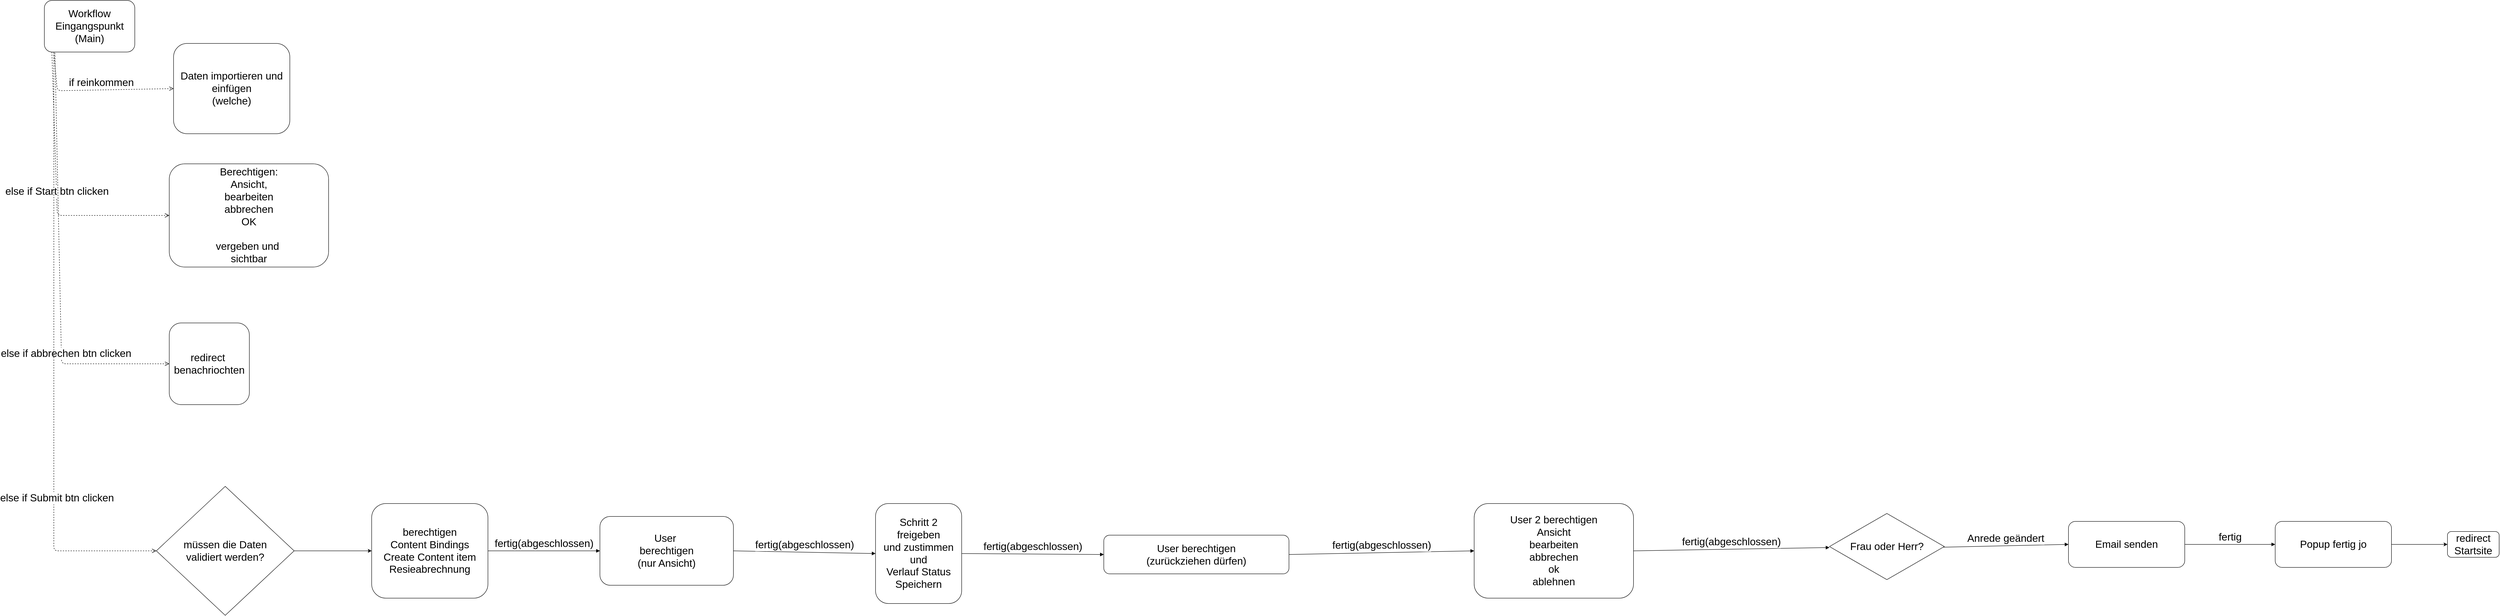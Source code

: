 <mxfile version="13.9.7" type="github">
  <diagram id="70bfVvZdJQQgJL3tboRI" name="Page-1">
    <mxGraphModel dx="3020" dy="1890" grid="1" gridSize="10" guides="1" tooltips="1" connect="1" arrows="1" fold="1" page="1" pageScale="1" pageWidth="827" pageHeight="1169" math="0" shadow="0">
      <root>
        <mxCell id="0" />
        <mxCell id="1" parent="0" />
        <mxCell id="ZdR_tYWf37mToOd-I0VG-1" value="Workflow Eingangspunkt (Main)" style="rounded=1;whiteSpace=wrap;html=1;fontSize=24;" vertex="1" parent="1">
          <mxGeometry x="270" y="200" width="210" height="120" as="geometry" />
        </mxCell>
        <mxCell id="ZdR_tYWf37mToOd-I0VG-2" value="Daten importieren und einfügen&lt;br style=&quot;font-size: 24px;&quot;&gt;(welche)" style="rounded=1;whiteSpace=wrap;html=1;fontSize=24;" vertex="1" parent="1">
          <mxGeometry x="570" y="300" width="270" height="210" as="geometry" />
        </mxCell>
        <mxCell id="ZdR_tYWf37mToOd-I0VG-4" value="Berechtigen:&lt;br style=&quot;font-size: 24px;&quot;&gt;Ansicht, &lt;br style=&quot;font-size: 24px;&quot;&gt;bearbeiten&lt;br style=&quot;font-size: 24px;&quot;&gt;abbrechen&lt;br style=&quot;font-size: 24px;&quot;&gt;OK&lt;br style=&quot;font-size: 24px;&quot;&gt;&lt;br style=&quot;font-size: 24px;&quot;&gt;vergeben und&amp;nbsp;&lt;br style=&quot;font-size: 24px;&quot;&gt;sichtbar" style="rounded=1;whiteSpace=wrap;html=1;fontSize=24;" vertex="1" parent="1">
          <mxGeometry x="560" y="580" width="370" height="240" as="geometry" />
        </mxCell>
        <mxCell id="ZdR_tYWf37mToOd-I0VG-6" value="else if Start btn clicken" style="html=1;verticalAlign=bottom;endArrow=open;dashed=1;endSize=8;exitX=0.083;exitY=1;exitDx=0;exitDy=0;exitPerimeter=0;entryX=0;entryY=0.5;entryDx=0;entryDy=0;fontSize=24;" edge="1" parent="1" source="ZdR_tYWf37mToOd-I0VG-1" target="ZdR_tYWf37mToOd-I0VG-4">
          <mxGeometry x="0.067" relative="1" as="geometry">
            <mxPoint x="302.96" y="331.98" as="sourcePoint" />
            <mxPoint x="350" y="420" as="targetPoint" />
            <Array as="points">
              <mxPoint x="300" y="700" />
            </Array>
            <mxPoint as="offset" />
          </mxGeometry>
        </mxCell>
        <mxCell id="ZdR_tYWf37mToOd-I0VG-8" value="else if abbrechen btn clicken" style="html=1;verticalAlign=bottom;endArrow=open;dashed=1;endSize=8;exitX=0.117;exitY=1.017;exitDx=0;exitDy=0;exitPerimeter=0;fontSize=24;entryX=0;entryY=0.5;entryDx=0;entryDy=0;" edge="1" parent="1" source="ZdR_tYWf37mToOd-I0VG-1" target="ZdR_tYWf37mToOd-I0VG-10">
          <mxGeometry x="0.508" y="7" relative="1" as="geometry">
            <mxPoint x="306.96" y="330" as="sourcePoint" />
            <mxPoint x="354" y="758.98" as="targetPoint" />
            <Array as="points">
              <mxPoint x="310" y="1045" />
            </Array>
            <mxPoint as="offset" />
          </mxGeometry>
        </mxCell>
        <mxCell id="ZdR_tYWf37mToOd-I0VG-10" value="redirect&amp;nbsp;&lt;br style=&quot;font-size: 24px;&quot;&gt;benachriochten" style="rounded=1;whiteSpace=wrap;html=1;fontSize=24;" vertex="1" parent="1">
          <mxGeometry x="560" y="950" width="186" height="190" as="geometry" />
        </mxCell>
        <mxCell id="ZdR_tYWf37mToOd-I0VG-11" value="else if Submit btn clicken" style="html=1;verticalAlign=bottom;endArrow=open;dashed=1;endSize=8;exitX=0.105;exitY=1.008;exitDx=0;exitDy=0;exitPerimeter=0;fontSize=24;entryX=0;entryY=0.5;entryDx=0;entryDy=0;" edge="1" parent="1" source="ZdR_tYWf37mToOd-I0VG-1" target="ZdR_tYWf37mToOd-I0VG-14">
          <mxGeometry x="0.508" y="7" relative="1" as="geometry">
            <mxPoint x="304.57" y="332.04" as="sourcePoint" />
            <mxPoint x="580" y="1330" as="targetPoint" />
            <Array as="points">
              <mxPoint x="292" y="1480" />
            </Array>
            <mxPoint as="offset" />
          </mxGeometry>
        </mxCell>
        <mxCell id="ZdR_tYWf37mToOd-I0VG-13" value="if reinkommen" style="html=1;verticalAlign=bottom;endArrow=open;dashed=1;endSize=8;exitX=0.105;exitY=1;exitDx=0;exitDy=0;exitPerimeter=0;fontSize=24;entryX=0;entryY=0.5;entryDx=0;entryDy=0;" edge="1" parent="1" source="ZdR_tYWf37mToOd-I0VG-1" target="ZdR_tYWf37mToOd-I0VG-2">
          <mxGeometry x="0.067" relative="1" as="geometry">
            <mxPoint x="287.43" y="30" as="sourcePoint" />
            <mxPoint x="570" y="410" as="targetPoint" />
            <Array as="points">
              <mxPoint x="300" y="410" />
            </Array>
            <mxPoint as="offset" />
          </mxGeometry>
        </mxCell>
        <mxCell id="ZdR_tYWf37mToOd-I0VG-16" style="edgeStyle=orthogonalEdgeStyle;rounded=0;orthogonalLoop=1;jettySize=auto;html=1;fontSize=24;" edge="1" parent="1" source="ZdR_tYWf37mToOd-I0VG-14" target="ZdR_tYWf37mToOd-I0VG-15">
          <mxGeometry relative="1" as="geometry" />
        </mxCell>
        <mxCell id="ZdR_tYWf37mToOd-I0VG-14" value="&lt;span style=&quot;font-size: 24px;&quot;&gt;müssen die Daten &lt;br style=&quot;font-size: 24px;&quot;&gt;validiert werden?&lt;/span&gt;" style="rhombus;whiteSpace=wrap;html=1;fontSize=24;" vertex="1" parent="1">
          <mxGeometry x="530" y="1330" width="320" height="300" as="geometry" />
        </mxCell>
        <mxCell id="ZdR_tYWf37mToOd-I0VG-15" value="berechtigen&lt;br style=&quot;font-size: 24px;&quot;&gt;Content Bindings&lt;br style=&quot;font-size: 24px;&quot;&gt;Create Content item&lt;br style=&quot;font-size: 24px;&quot;&gt;Resieabrechnung" style="rounded=1;whiteSpace=wrap;html=1;fontSize=24;" vertex="1" parent="1">
          <mxGeometry x="1030" y="1370" width="270" height="220" as="geometry" />
        </mxCell>
        <mxCell id="ZdR_tYWf37mToOd-I0VG-17" value="fertig(abgeschlossen)" style="html=1;verticalAlign=bottom;endArrow=block;fontSize=24;exitX=1;exitY=0.5;exitDx=0;exitDy=0;entryX=0;entryY=0.5;entryDx=0;entryDy=0;" edge="1" parent="1" source="ZdR_tYWf37mToOd-I0VG-15" target="ZdR_tYWf37mToOd-I0VG-18">
          <mxGeometry width="80" relative="1" as="geometry">
            <mxPoint x="1350" y="1470" as="sourcePoint" />
            <mxPoint x="1430" y="1470" as="targetPoint" />
          </mxGeometry>
        </mxCell>
        <mxCell id="ZdR_tYWf37mToOd-I0VG-18" value="User&amp;nbsp;&lt;br style=&quot;font-size: 24px;&quot;&gt;berechtigen&lt;br style=&quot;font-size: 24px;&quot;&gt;(nur Ansicht)" style="rounded=1;whiteSpace=wrap;html=1;fontSize=24;" vertex="1" parent="1">
          <mxGeometry x="1560" y="1400" width="310" height="160" as="geometry" />
        </mxCell>
        <mxCell id="ZdR_tYWf37mToOd-I0VG-19" value="fertig(abgeschlossen)" style="html=1;verticalAlign=bottom;endArrow=block;fontSize=24;exitX=1;exitY=0.5;exitDx=0;exitDy=0;entryX=0;entryY=0.5;entryDx=0;entryDy=0;" edge="1" parent="1" source="ZdR_tYWf37mToOd-I0VG-18" target="ZdR_tYWf37mToOd-I0VG-20">
          <mxGeometry width="80" relative="1" as="geometry">
            <mxPoint x="2030" y="1479.5" as="sourcePoint" />
            <mxPoint x="2440" y="1479.5" as="targetPoint" />
          </mxGeometry>
        </mxCell>
        <mxCell id="ZdR_tYWf37mToOd-I0VG-20" value="Schritt 2&lt;br style=&quot;font-size: 24px;&quot;&gt;freigeben &lt;br style=&quot;font-size: 24px;&quot;&gt;und zustimmen&lt;br style=&quot;font-size: 24px;&quot;&gt;und&lt;br style=&quot;font-size: 24px;&quot;&gt;Verlauf Status Speichern" style="rounded=1;whiteSpace=wrap;html=1;fontSize=24;" vertex="1" parent="1">
          <mxGeometry x="2200" y="1370" width="200" height="232.5" as="geometry" />
        </mxCell>
        <mxCell id="ZdR_tYWf37mToOd-I0VG-21" value="fertig(abgeschlossen)" style="html=1;verticalAlign=bottom;endArrow=block;fontSize=24;exitX=1;exitY=0.5;exitDx=0;exitDy=0;entryX=0;entryY=0.5;entryDx=0;entryDy=0;" edge="1" parent="1" source="ZdR_tYWf37mToOd-I0VG-20" target="ZdR_tYWf37mToOd-I0VG-22">
          <mxGeometry width="80" relative="1" as="geometry">
            <mxPoint x="2720" y="1479.5" as="sourcePoint" />
            <mxPoint x="3190" y="1479.5" as="targetPoint" />
          </mxGeometry>
        </mxCell>
        <mxCell id="ZdR_tYWf37mToOd-I0VG-22" value="User berechtigen&lt;br style=&quot;font-size: 24px;&quot;&gt;(zurückziehen dürfen)" style="rounded=1;whiteSpace=wrap;html=1;fontSize=24;" vertex="1" parent="1">
          <mxGeometry x="2730" y="1443.5" width="430" height="90" as="geometry" />
        </mxCell>
        <mxCell id="ZdR_tYWf37mToOd-I0VG-23" value="fertig(abgeschlossen)" style="html=1;verticalAlign=bottom;endArrow=block;fontSize=24;exitX=1;exitY=0.5;exitDx=0;exitDy=0;entryX=0;entryY=0.5;entryDx=0;entryDy=0;" edge="1" parent="1" source="ZdR_tYWf37mToOd-I0VG-22" target="ZdR_tYWf37mToOd-I0VG-24">
          <mxGeometry width="80" relative="1" as="geometry">
            <mxPoint x="3690" y="1479.5" as="sourcePoint" />
            <mxPoint x="4060" y="1480" as="targetPoint" />
          </mxGeometry>
        </mxCell>
        <mxCell id="ZdR_tYWf37mToOd-I0VG-24" value="User 2 berechtigen&lt;br style=&quot;font-size: 24px;&quot;&gt;Ansicht&lt;br style=&quot;font-size: 24px;&quot;&gt;bearbeiten&lt;br style=&quot;font-size: 24px;&quot;&gt;abbrechen&lt;br style=&quot;font-size: 24px;&quot;&gt;ok&lt;br style=&quot;font-size: 24px;&quot;&gt;ablehnen" style="rounded=1;whiteSpace=wrap;html=1;fontSize=24;" vertex="1" parent="1">
          <mxGeometry x="3590" y="1370" width="370" height="220" as="geometry" />
        </mxCell>
        <mxCell id="ZdR_tYWf37mToOd-I0VG-25" value="fertig(abgeschlossen)" style="html=1;verticalAlign=bottom;endArrow=block;fontSize=24;exitX=1;exitY=0.5;exitDx=0;exitDy=0;" edge="1" parent="1" source="ZdR_tYWf37mToOd-I0VG-24" target="ZdR_tYWf37mToOd-I0VG-27">
          <mxGeometry width="80" relative="1" as="geometry">
            <mxPoint x="4440" y="1470" as="sourcePoint" />
            <mxPoint x="4890" y="1470" as="targetPoint" />
          </mxGeometry>
        </mxCell>
        <mxCell id="ZdR_tYWf37mToOd-I0VG-27" value="Frau oder Herr?" style="html=1;whiteSpace=wrap;aspect=fixed;shape=isoRectangle;fontSize=24;" vertex="1" parent="1">
          <mxGeometry x="4415" y="1390" width="266.67" height="160" as="geometry" />
        </mxCell>
        <mxCell id="ZdR_tYWf37mToOd-I0VG-29" value="Email senden" style="rounded=1;whiteSpace=wrap;html=1;fontSize=24;" vertex="1" parent="1">
          <mxGeometry x="4970" y="1411.5" width="270" height="107" as="geometry" />
        </mxCell>
        <mxCell id="ZdR_tYWf37mToOd-I0VG-30" value="Anrede geändert" style="html=1;verticalAlign=bottom;endArrow=block;fontSize=24;exitX=0.99;exitY=0.509;exitDx=0;exitDy=0;exitPerimeter=0;entryX=0;entryY=0.5;entryDx=0;entryDy=0;" edge="1" parent="1" source="ZdR_tYWf37mToOd-I0VG-27" target="ZdR_tYWf37mToOd-I0VG-29">
          <mxGeometry width="80" relative="1" as="geometry">
            <mxPoint x="5260" y="1470" as="sourcePoint" />
            <mxPoint x="5340" y="1470" as="targetPoint" />
          </mxGeometry>
        </mxCell>
        <mxCell id="ZdR_tYWf37mToOd-I0VG-32" value="fertig" style="html=1;verticalAlign=bottom;endArrow=block;fontSize=24;exitX=1;exitY=0.5;exitDx=0;exitDy=0;entryX=0;entryY=0.5;entryDx=0;entryDy=0;" edge="1" parent="1" source="ZdR_tYWf37mToOd-I0VG-29" target="ZdR_tYWf37mToOd-I0VG-33">
          <mxGeometry width="80" relative="1" as="geometry">
            <mxPoint x="5690.003" y="1491.44" as="sourcePoint" />
            <mxPoint x="5886" y="1480" as="targetPoint" />
          </mxGeometry>
        </mxCell>
        <mxCell id="ZdR_tYWf37mToOd-I0VG-35" style="edgeStyle=orthogonalEdgeStyle;rounded=0;orthogonalLoop=1;jettySize=auto;html=1;fontSize=24;" edge="1" parent="1" source="ZdR_tYWf37mToOd-I0VG-33" target="ZdR_tYWf37mToOd-I0VG-34">
          <mxGeometry relative="1" as="geometry" />
        </mxCell>
        <mxCell id="ZdR_tYWf37mToOd-I0VG-33" value="Popup fertig jo" style="rounded=1;whiteSpace=wrap;html=1;fontSize=24;" vertex="1" parent="1">
          <mxGeometry x="5450" y="1411.5" width="270" height="107" as="geometry" />
        </mxCell>
        <mxCell id="ZdR_tYWf37mToOd-I0VG-34" value="redirect&lt;br style=&quot;font-size: 24px;&quot;&gt;Startsite" style="rounded=1;whiteSpace=wrap;html=1;fontSize=24;" vertex="1" parent="1">
          <mxGeometry x="5850" y="1435" width="120" height="60" as="geometry" />
        </mxCell>
      </root>
    </mxGraphModel>
  </diagram>
</mxfile>
